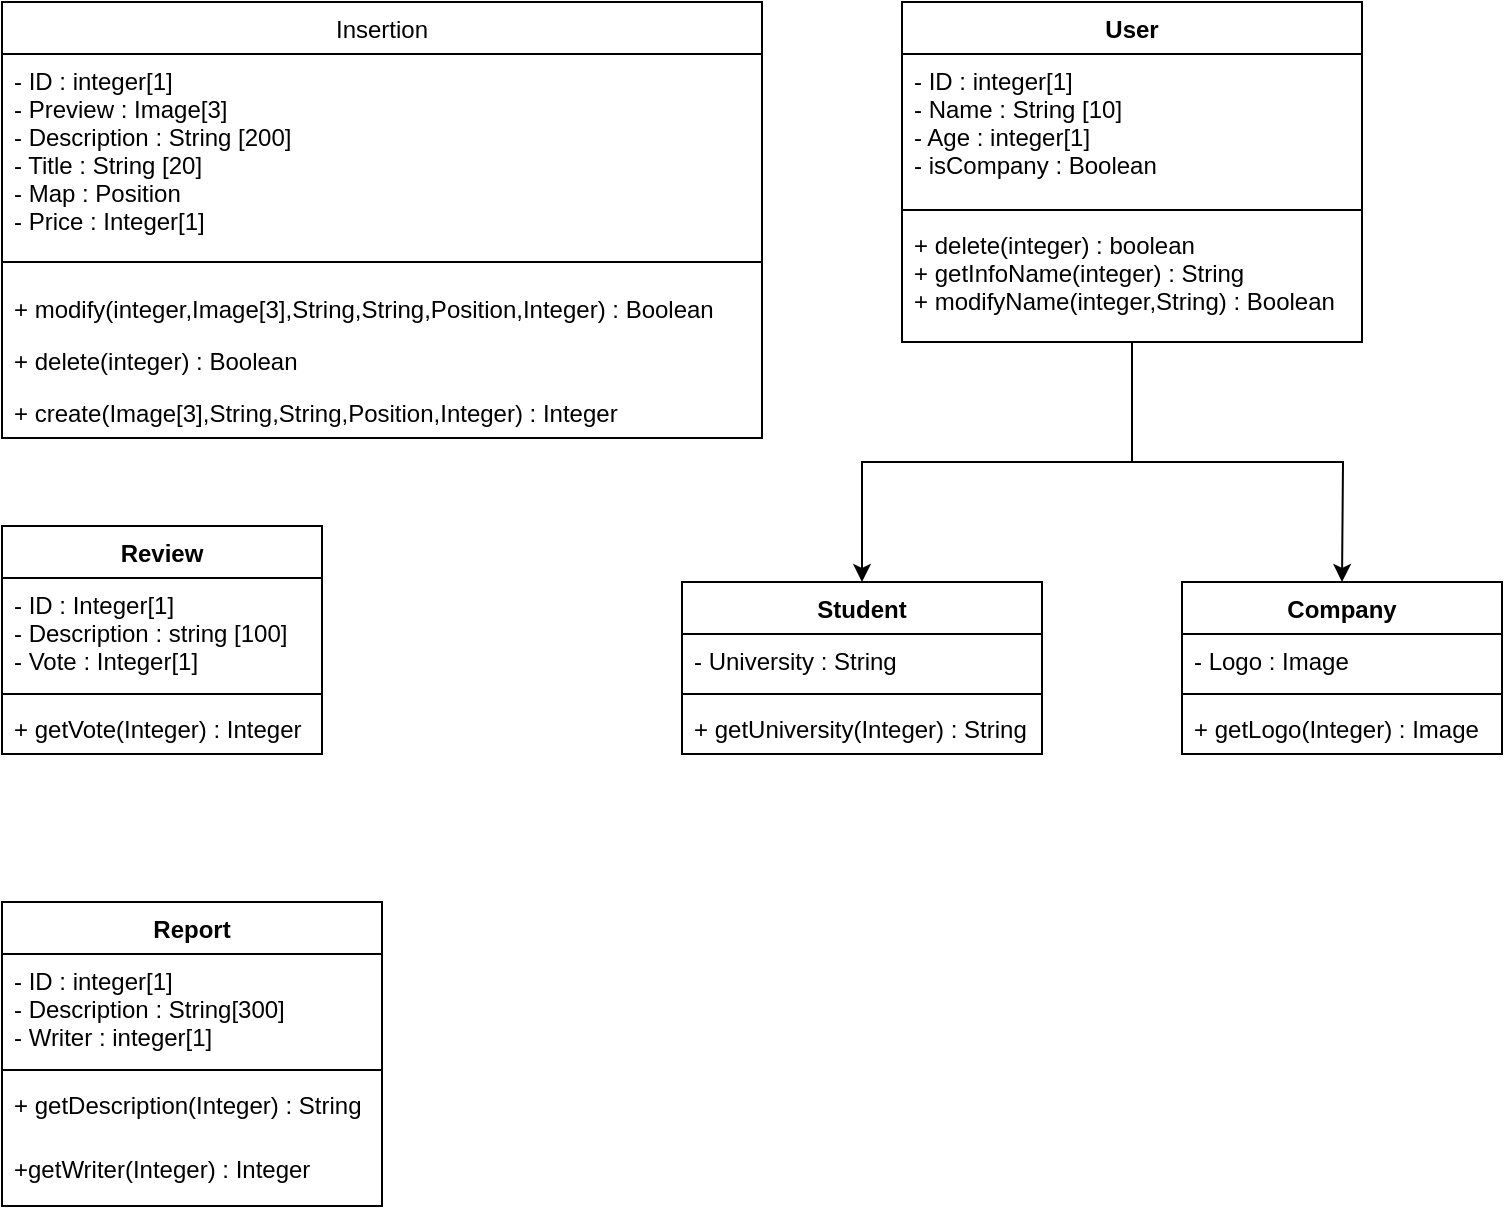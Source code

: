 <mxfile version="12.4.3" pages="1"><diagram id="oKQkolQ1di1Rtp0aC6tV" name="Page-1"><mxGraphModel dx="2048" dy="780" grid="1" gridSize="10" guides="1" tooltips="1" connect="1" arrows="1" fold="1" page="1" pageScale="1" pageWidth="827" pageHeight="1169" math="0" shadow="0"><root><mxCell id="0"/><mxCell id="1" parent="0"/><mxCell id="SvNv_YyUEhJ0YsfL0LcZ-1" value="Insertion" style="swimlane;fontStyle=0;childLayout=stackLayout;horizontal=1;startSize=26;fillColor=none;horizontalStack=0;resizeParent=1;resizeParentMax=0;resizeLast=0;collapsible=1;marginBottom=0;" vertex="1" parent="1"><mxGeometry x="50" y="20" width="380" height="218" as="geometry"/></mxCell><mxCell id="SvNv_YyUEhJ0YsfL0LcZ-2" value="- ID : integer[1]&#10;- Preview : Image[3]&#10;- Description : String [200]&#10;- Title : String [20]&#10;- Map : Position&#10;- Price : Integer[1]" style="text;strokeColor=none;fillColor=none;align=left;verticalAlign=top;spacingLeft=4;spacingRight=4;overflow=hidden;rotatable=0;points=[[0,0.5],[1,0.5]];portConstraint=eastwest;" vertex="1" parent="SvNv_YyUEhJ0YsfL0LcZ-1"><mxGeometry y="26" width="380" height="94" as="geometry"/></mxCell><mxCell id="SvNv_YyUEhJ0YsfL0LcZ-7" value="" style="line;strokeWidth=1;fillColor=none;align=left;verticalAlign=middle;spacingTop=-1;spacingLeft=3;spacingRight=3;rotatable=0;labelPosition=right;points=[];portConstraint=eastwest;" vertex="1" parent="SvNv_YyUEhJ0YsfL0LcZ-1"><mxGeometry y="120" width="380" height="20" as="geometry"/></mxCell><mxCell id="SvNv_YyUEhJ0YsfL0LcZ-3" value="+ modify(integer,Image[3],String,String,Position,Integer) : Boolean" style="text;strokeColor=none;fillColor=none;align=left;verticalAlign=top;spacingLeft=4;spacingRight=4;overflow=hidden;rotatable=0;points=[[0,0.5],[1,0.5]];portConstraint=eastwest;" vertex="1" parent="SvNv_YyUEhJ0YsfL0LcZ-1"><mxGeometry y="140" width="380" height="26" as="geometry"/></mxCell><mxCell id="SvNv_YyUEhJ0YsfL0LcZ-4" value="+ delete(integer) : Boolean" style="text;strokeColor=none;fillColor=none;align=left;verticalAlign=top;spacingLeft=4;spacingRight=4;overflow=hidden;rotatable=0;points=[[0,0.5],[1,0.5]];portConstraint=eastwest;" vertex="1" parent="SvNv_YyUEhJ0YsfL0LcZ-1"><mxGeometry y="166" width="380" height="26" as="geometry"/></mxCell><mxCell id="SvNv_YyUEhJ0YsfL0LcZ-23" value="+ create(Image[3],String,String,Position,Integer) : Integer" style="text;strokeColor=none;fillColor=none;align=left;verticalAlign=top;spacingLeft=4;spacingRight=4;overflow=hidden;rotatable=0;points=[[0,0.5],[1,0.5]];portConstraint=eastwest;" vertex="1" parent="SvNv_YyUEhJ0YsfL0LcZ-1"><mxGeometry y="192" width="380" height="26" as="geometry"/></mxCell><mxCell id="SvNv_YyUEhJ0YsfL0LcZ-24" style="edgeStyle=orthogonalEdgeStyle;rounded=0;orthogonalLoop=1;jettySize=auto;html=1;entryX=0.5;entryY=0;entryDx=0;entryDy=0;" edge="1" parent="1" source="SvNv_YyUEhJ0YsfL0LcZ-18" target="SvNv_YyUEhJ0YsfL0LcZ-25"><mxGeometry relative="1" as="geometry"><mxPoint x="500" y="320" as="targetPoint"/></mxGeometry></mxCell><mxCell id="SvNv_YyUEhJ0YsfL0LcZ-29" style="edgeStyle=orthogonalEdgeStyle;rounded=0;orthogonalLoop=1;jettySize=auto;html=1;" edge="1" parent="1" source="SvNv_YyUEhJ0YsfL0LcZ-18"><mxGeometry relative="1" as="geometry"><mxPoint x="720" y="310" as="targetPoint"/></mxGeometry></mxCell><mxCell id="SvNv_YyUEhJ0YsfL0LcZ-18" value="User" style="swimlane;fontStyle=1;align=center;verticalAlign=top;childLayout=stackLayout;horizontal=1;startSize=26;horizontalStack=0;resizeParent=1;resizeParentMax=0;resizeLast=0;collapsible=1;marginBottom=0;" vertex="1" parent="1"><mxGeometry x="500" y="20" width="230" height="170" as="geometry"/></mxCell><mxCell id="SvNv_YyUEhJ0YsfL0LcZ-19" value="- ID : integer[1]&#10;- Name : String [10]&#10;- Age : integer[1]&#10;- isCompany : Boolean" style="text;strokeColor=none;fillColor=none;align=left;verticalAlign=top;spacingLeft=4;spacingRight=4;overflow=hidden;rotatable=0;points=[[0,0.5],[1,0.5]];portConstraint=eastwest;" vertex="1" parent="SvNv_YyUEhJ0YsfL0LcZ-18"><mxGeometry y="26" width="230" height="74" as="geometry"/></mxCell><mxCell id="SvNv_YyUEhJ0YsfL0LcZ-20" value="" style="line;strokeWidth=1;fillColor=none;align=left;verticalAlign=middle;spacingTop=-1;spacingLeft=3;spacingRight=3;rotatable=0;labelPosition=right;points=[];portConstraint=eastwest;" vertex="1" parent="SvNv_YyUEhJ0YsfL0LcZ-18"><mxGeometry y="100" width="230" height="8" as="geometry"/></mxCell><mxCell id="SvNv_YyUEhJ0YsfL0LcZ-21" value="+ delete(integer) : boolean&#10;+ getInfoName(integer) : String&#10;+ modifyName(integer,String) : Boolean" style="text;strokeColor=none;fillColor=none;align=left;verticalAlign=top;spacingLeft=4;spacingRight=4;overflow=hidden;rotatable=0;points=[[0,0.5],[1,0.5]];portConstraint=eastwest;" vertex="1" parent="SvNv_YyUEhJ0YsfL0LcZ-18"><mxGeometry y="108" width="230" height="62" as="geometry"/></mxCell><mxCell id="SvNv_YyUEhJ0YsfL0LcZ-25" value="Student" style="swimlane;fontStyle=1;align=center;verticalAlign=top;childLayout=stackLayout;horizontal=1;startSize=26;horizontalStack=0;resizeParent=1;resizeParentMax=0;resizeLast=0;collapsible=1;marginBottom=0;" vertex="1" parent="1"><mxGeometry x="390" y="310" width="180" height="86" as="geometry"/></mxCell><mxCell id="SvNv_YyUEhJ0YsfL0LcZ-26" value="- University : String" style="text;strokeColor=none;fillColor=none;align=left;verticalAlign=top;spacingLeft=4;spacingRight=4;overflow=hidden;rotatable=0;points=[[0,0.5],[1,0.5]];portConstraint=eastwest;" vertex="1" parent="SvNv_YyUEhJ0YsfL0LcZ-25"><mxGeometry y="26" width="180" height="26" as="geometry"/></mxCell><mxCell id="SvNv_YyUEhJ0YsfL0LcZ-27" value="" style="line;strokeWidth=1;fillColor=none;align=left;verticalAlign=middle;spacingTop=-1;spacingLeft=3;spacingRight=3;rotatable=0;labelPosition=right;points=[];portConstraint=eastwest;" vertex="1" parent="SvNv_YyUEhJ0YsfL0LcZ-25"><mxGeometry y="52" width="180" height="8" as="geometry"/></mxCell><mxCell id="SvNv_YyUEhJ0YsfL0LcZ-28" value="+ getUniversity(Integer) : String" style="text;strokeColor=none;fillColor=none;align=left;verticalAlign=top;spacingLeft=4;spacingRight=4;overflow=hidden;rotatable=0;points=[[0,0.5],[1,0.5]];portConstraint=eastwest;" vertex="1" parent="SvNv_YyUEhJ0YsfL0LcZ-25"><mxGeometry y="60" width="180" height="26" as="geometry"/></mxCell><mxCell id="SvNv_YyUEhJ0YsfL0LcZ-30" value="Company" style="swimlane;fontStyle=1;align=center;verticalAlign=top;childLayout=stackLayout;horizontal=1;startSize=26;horizontalStack=0;resizeParent=1;resizeParentMax=0;resizeLast=0;collapsible=1;marginBottom=0;" vertex="1" parent="1"><mxGeometry x="640" y="310" width="160" height="86" as="geometry"/></mxCell><mxCell id="SvNv_YyUEhJ0YsfL0LcZ-31" value="- Logo : Image" style="text;strokeColor=none;fillColor=none;align=left;verticalAlign=top;spacingLeft=4;spacingRight=4;overflow=hidden;rotatable=0;points=[[0,0.5],[1,0.5]];portConstraint=eastwest;" vertex="1" parent="SvNv_YyUEhJ0YsfL0LcZ-30"><mxGeometry y="26" width="160" height="26" as="geometry"/></mxCell><mxCell id="SvNv_YyUEhJ0YsfL0LcZ-32" value="" style="line;strokeWidth=1;fillColor=none;align=left;verticalAlign=middle;spacingTop=-1;spacingLeft=3;spacingRight=3;rotatable=0;labelPosition=right;points=[];portConstraint=eastwest;" vertex="1" parent="SvNv_YyUEhJ0YsfL0LcZ-30"><mxGeometry y="52" width="160" height="8" as="geometry"/></mxCell><mxCell id="SvNv_YyUEhJ0YsfL0LcZ-33" value="+ getLogo(Integer) : Image" style="text;strokeColor=none;fillColor=none;align=left;verticalAlign=top;spacingLeft=4;spacingRight=4;overflow=hidden;rotatable=0;points=[[0,0.5],[1,0.5]];portConstraint=eastwest;" vertex="1" parent="SvNv_YyUEhJ0YsfL0LcZ-30"><mxGeometry y="60" width="160" height="26" as="geometry"/></mxCell><mxCell id="SvNv_YyUEhJ0YsfL0LcZ-78" value="Review" style="swimlane;fontStyle=1;align=center;verticalAlign=top;childLayout=stackLayout;horizontal=1;startSize=26;horizontalStack=0;resizeParent=1;resizeParentMax=0;resizeLast=0;collapsible=1;marginBottom=0;" vertex="1" parent="1"><mxGeometry x="50" y="282" width="160" height="114" as="geometry"/></mxCell><mxCell id="SvNv_YyUEhJ0YsfL0LcZ-79" value="- ID : Integer[1]&#10;- Description : string [100]&#10;- Vote : Integer[1]" style="text;strokeColor=none;fillColor=none;align=left;verticalAlign=top;spacingLeft=4;spacingRight=4;overflow=hidden;rotatable=0;points=[[0,0.5],[1,0.5]];portConstraint=eastwest;" vertex="1" parent="SvNv_YyUEhJ0YsfL0LcZ-78"><mxGeometry y="26" width="160" height="54" as="geometry"/></mxCell><mxCell id="SvNv_YyUEhJ0YsfL0LcZ-80" value="" style="line;strokeWidth=1;fillColor=none;align=left;verticalAlign=middle;spacingTop=-1;spacingLeft=3;spacingRight=3;rotatable=0;labelPosition=right;points=[];portConstraint=eastwest;" vertex="1" parent="SvNv_YyUEhJ0YsfL0LcZ-78"><mxGeometry y="80" width="160" height="8" as="geometry"/></mxCell><mxCell id="SvNv_YyUEhJ0YsfL0LcZ-81" value="+ getVote(Integer) : Integer" style="text;strokeColor=none;fillColor=none;align=left;verticalAlign=top;spacingLeft=4;spacingRight=4;overflow=hidden;rotatable=0;points=[[0,0.5],[1,0.5]];portConstraint=eastwest;" vertex="1" parent="SvNv_YyUEhJ0YsfL0LcZ-78"><mxGeometry y="88" width="160" height="26" as="geometry"/></mxCell><mxCell id="SvNv_YyUEhJ0YsfL0LcZ-82" value="Report" style="swimlane;fontStyle=1;align=center;verticalAlign=top;childLayout=stackLayout;horizontal=1;startSize=26;horizontalStack=0;resizeParent=1;resizeParentMax=0;resizeLast=0;collapsible=1;marginBottom=0;" vertex="1" parent="1"><mxGeometry x="50" y="470" width="190" height="152" as="geometry"/></mxCell><mxCell id="SvNv_YyUEhJ0YsfL0LcZ-83" value="- ID : integer[1]&#10;- Description : String[300]&#10;- Writer : integer[1]" style="text;strokeColor=none;fillColor=none;align=left;verticalAlign=top;spacingLeft=4;spacingRight=4;overflow=hidden;rotatable=0;points=[[0,0.5],[1,0.5]];portConstraint=eastwest;" vertex="1" parent="SvNv_YyUEhJ0YsfL0LcZ-82"><mxGeometry y="26" width="190" height="54" as="geometry"/></mxCell><mxCell id="SvNv_YyUEhJ0YsfL0LcZ-84" value="" style="line;strokeWidth=1;fillColor=none;align=left;verticalAlign=middle;spacingTop=-1;spacingLeft=3;spacingRight=3;rotatable=0;labelPosition=right;points=[];portConstraint=eastwest;" vertex="1" parent="SvNv_YyUEhJ0YsfL0LcZ-82"><mxGeometry y="80" width="190" height="8" as="geometry"/></mxCell><mxCell id="SvNv_YyUEhJ0YsfL0LcZ-85" value="+ getDescription(Integer) : String" style="text;strokeColor=none;fillColor=none;align=left;verticalAlign=top;spacingLeft=4;spacingRight=4;overflow=hidden;rotatable=0;points=[[0,0.5],[1,0.5]];portConstraint=eastwest;" vertex="1" parent="SvNv_YyUEhJ0YsfL0LcZ-82"><mxGeometry y="88" width="190" height="32" as="geometry"/></mxCell><mxCell id="SvNv_YyUEhJ0YsfL0LcZ-87" value="+getWriter(Integer) : Integer" style="text;strokeColor=none;fillColor=none;align=left;verticalAlign=top;spacingLeft=4;spacingRight=4;overflow=hidden;rotatable=0;points=[[0,0.5],[1,0.5]];portConstraint=eastwest;" vertex="1" parent="SvNv_YyUEhJ0YsfL0LcZ-82"><mxGeometry y="120" width="190" height="32" as="geometry"/></mxCell></root></mxGraphModel></diagram></mxfile>